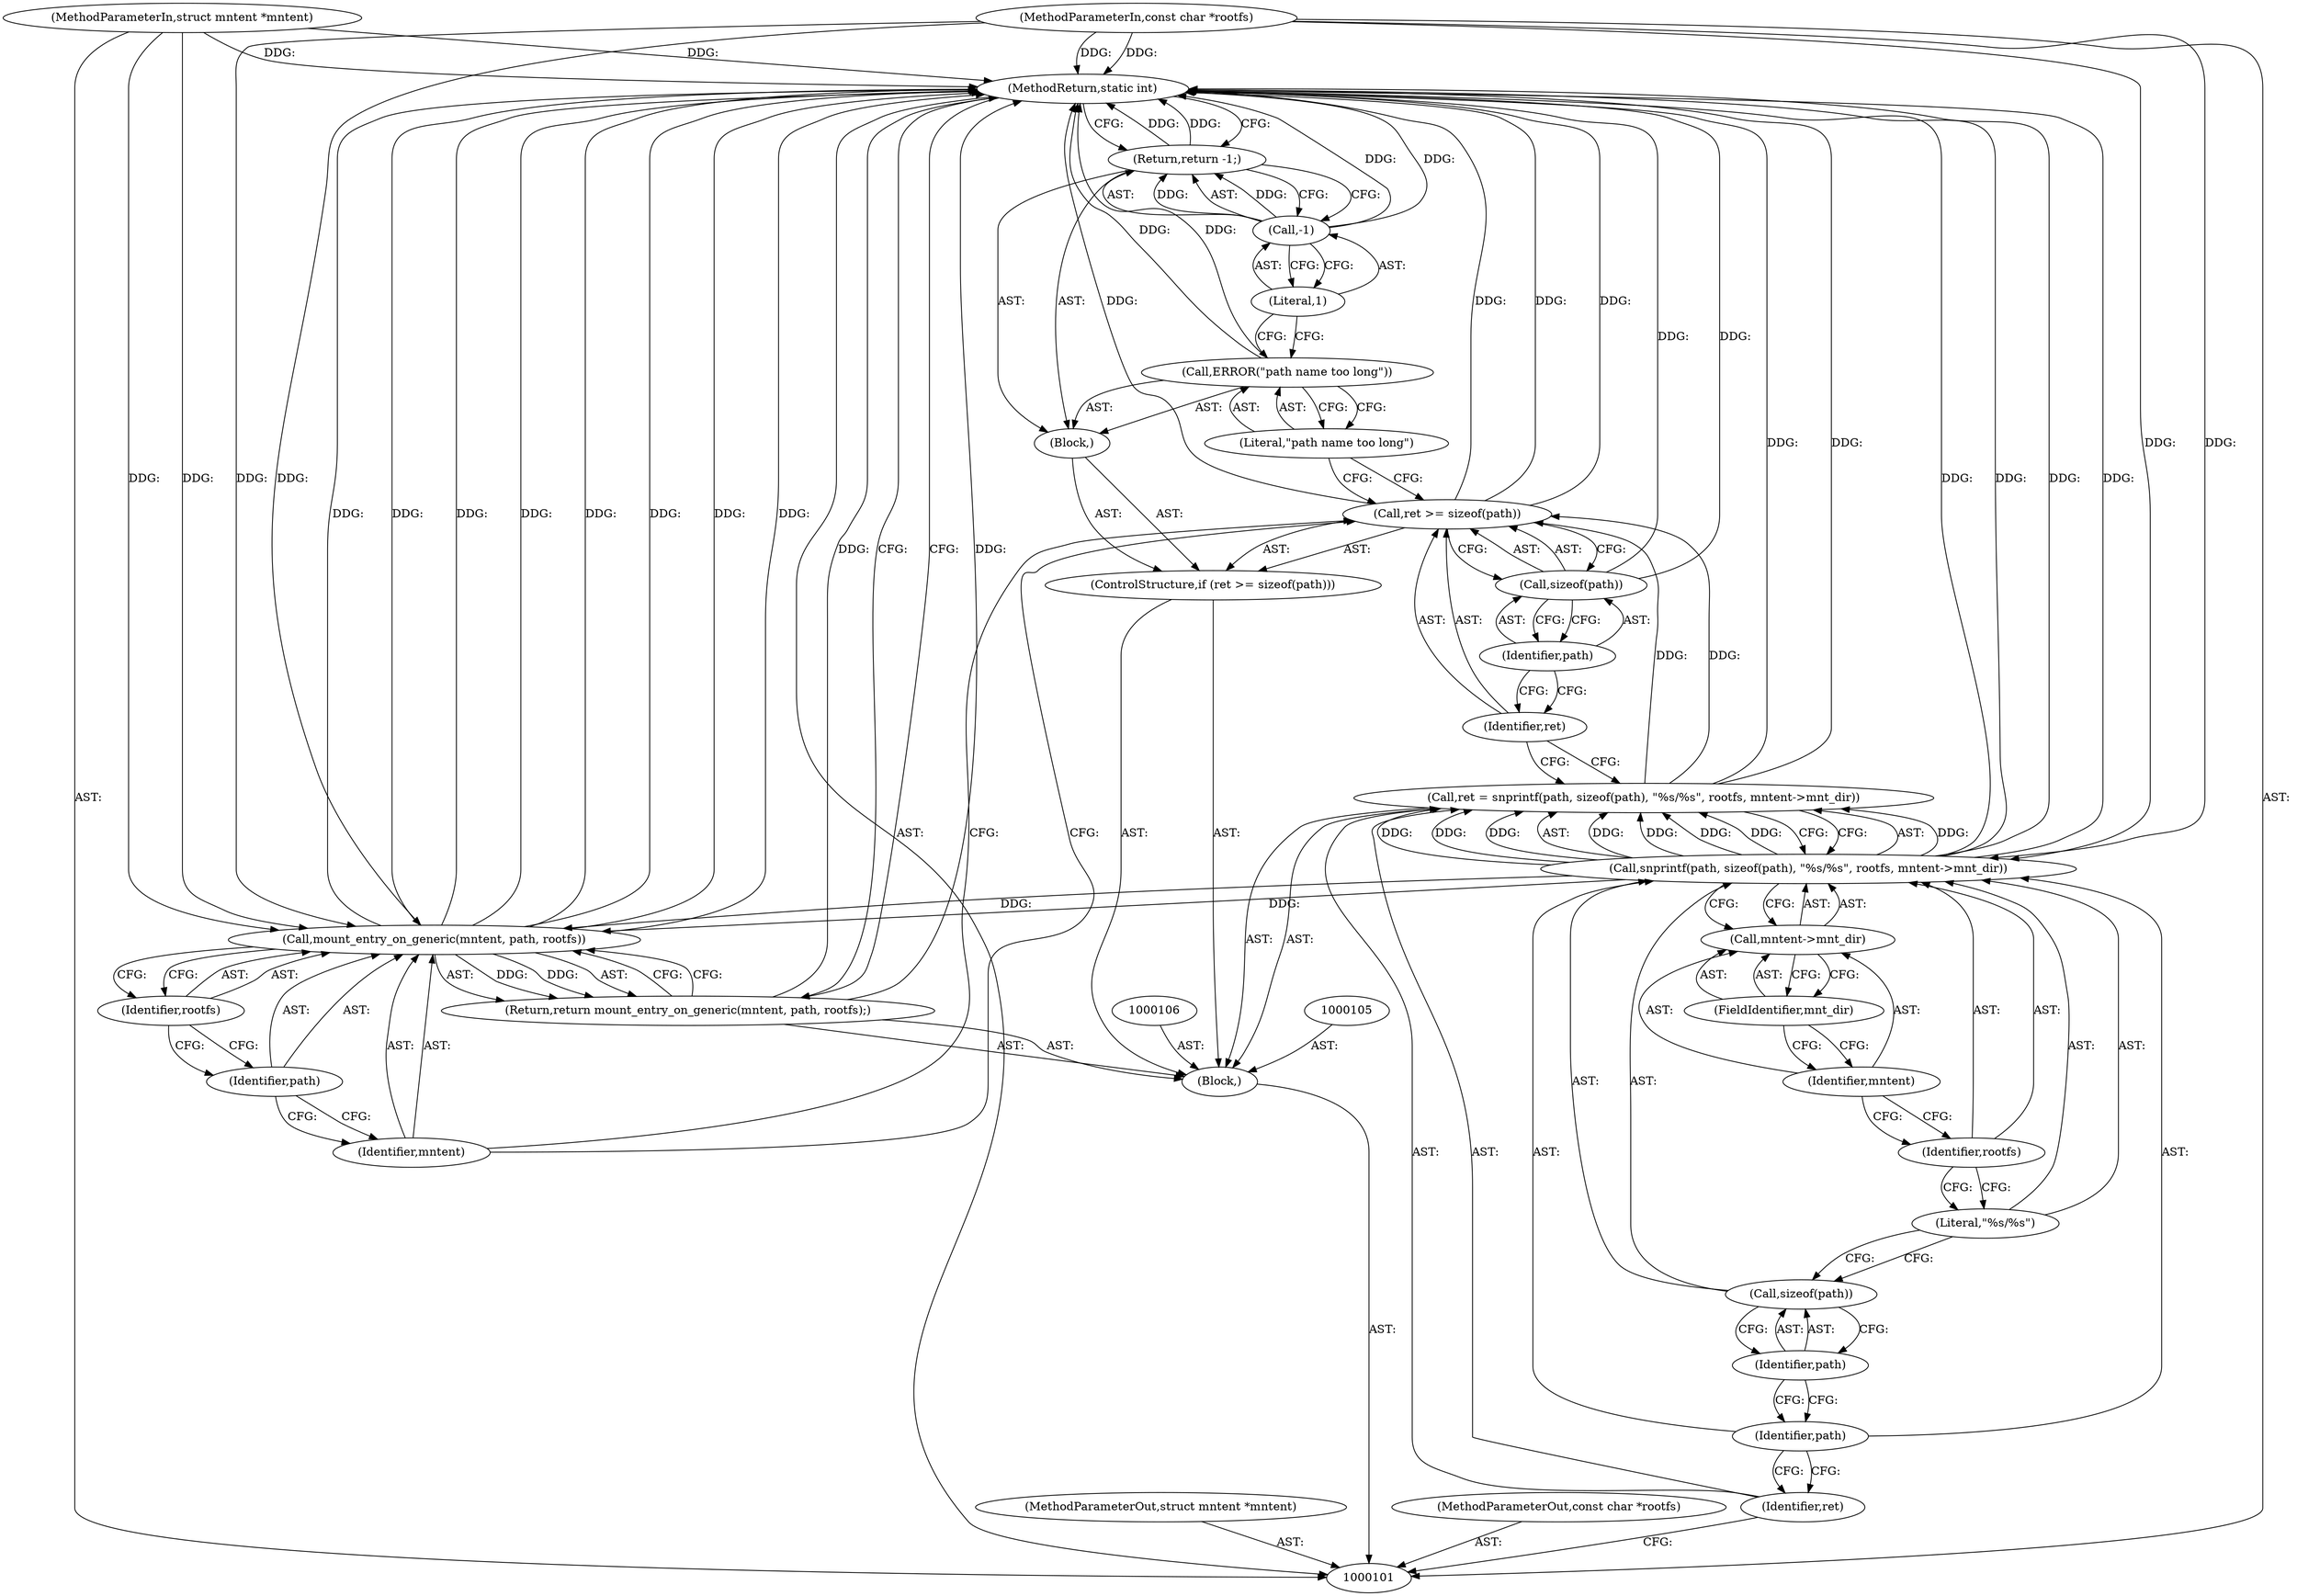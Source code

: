 digraph "0_lxc_592fd47a6245508b79fe6ac819fe6d3b2c1289be_8" {
"1000134" [label="(MethodReturn,static int)"];
"1000102" [label="(MethodParameterIn,struct mntent *mntent)"];
"1000184" [label="(MethodParameterOut,struct mntent *mntent)"];
"1000124" [label="(Call,ERROR(\"path name too long\"))"];
"1000125" [label="(Literal,\"path name too long\")"];
"1000127" [label="(Call,-1)"];
"1000128" [label="(Literal,1)"];
"1000126" [label="(Return,return -1;)"];
"1000129" [label="(Return,return mount_entry_on_generic(mntent, path, rootfs);)"];
"1000131" [label="(Identifier,mntent)"];
"1000132" [label="(Identifier,path)"];
"1000133" [label="(Identifier,rootfs)"];
"1000130" [label="(Call,mount_entry_on_generic(mntent, path, rootfs))"];
"1000103" [label="(MethodParameterIn,const char *rootfs)"];
"1000185" [label="(MethodParameterOut,const char *rootfs)"];
"1000104" [label="(Block,)"];
"1000107" [label="(Call,ret = snprintf(path, sizeof(path), \"%s/%s\", rootfs, mntent->mnt_dir))"];
"1000108" [label="(Identifier,ret)"];
"1000110" [label="(Identifier,path)"];
"1000111" [label="(Call,sizeof(path))"];
"1000112" [label="(Identifier,path)"];
"1000113" [label="(Literal,\"%s/%s\")"];
"1000114" [label="(Identifier,rootfs)"];
"1000115" [label="(Call,mntent->mnt_dir)"];
"1000116" [label="(Identifier,mntent)"];
"1000117" [label="(FieldIdentifier,mnt_dir)"];
"1000109" [label="(Call,snprintf(path, sizeof(path), \"%s/%s\", rootfs, mntent->mnt_dir))"];
"1000118" [label="(ControlStructure,if (ret >= sizeof(path)))"];
"1000121" [label="(Call,sizeof(path))"];
"1000122" [label="(Identifier,path)"];
"1000123" [label="(Block,)"];
"1000119" [label="(Call,ret >= sizeof(path))"];
"1000120" [label="(Identifier,ret)"];
"1000134" -> "1000101"  [label="AST: "];
"1000134" -> "1000126"  [label="CFG: "];
"1000134" -> "1000129"  [label="CFG: "];
"1000130" -> "1000134"  [label="DDG: "];
"1000130" -> "1000134"  [label="DDG: "];
"1000130" -> "1000134"  [label="DDG: "];
"1000130" -> "1000134"  [label="DDG: "];
"1000109" -> "1000134"  [label="DDG: "];
"1000109" -> "1000134"  [label="DDG: "];
"1000103" -> "1000134"  [label="DDG: "];
"1000127" -> "1000134"  [label="DDG: "];
"1000119" -> "1000134"  [label="DDG: "];
"1000119" -> "1000134"  [label="DDG: "];
"1000121" -> "1000134"  [label="DDG: "];
"1000107" -> "1000134"  [label="DDG: "];
"1000102" -> "1000134"  [label="DDG: "];
"1000124" -> "1000134"  [label="DDG: "];
"1000126" -> "1000134"  [label="DDG: "];
"1000129" -> "1000134"  [label="DDG: "];
"1000102" -> "1000101"  [label="AST: "];
"1000102" -> "1000134"  [label="DDG: "];
"1000102" -> "1000130"  [label="DDG: "];
"1000184" -> "1000101"  [label="AST: "];
"1000124" -> "1000123"  [label="AST: "];
"1000124" -> "1000125"  [label="CFG: "];
"1000125" -> "1000124"  [label="AST: "];
"1000128" -> "1000124"  [label="CFG: "];
"1000124" -> "1000134"  [label="DDG: "];
"1000125" -> "1000124"  [label="AST: "];
"1000125" -> "1000119"  [label="CFG: "];
"1000124" -> "1000125"  [label="CFG: "];
"1000127" -> "1000126"  [label="AST: "];
"1000127" -> "1000128"  [label="CFG: "];
"1000128" -> "1000127"  [label="AST: "];
"1000126" -> "1000127"  [label="CFG: "];
"1000127" -> "1000134"  [label="DDG: "];
"1000127" -> "1000126"  [label="DDG: "];
"1000128" -> "1000127"  [label="AST: "];
"1000128" -> "1000124"  [label="CFG: "];
"1000127" -> "1000128"  [label="CFG: "];
"1000126" -> "1000123"  [label="AST: "];
"1000126" -> "1000127"  [label="CFG: "];
"1000127" -> "1000126"  [label="AST: "];
"1000134" -> "1000126"  [label="CFG: "];
"1000126" -> "1000134"  [label="DDG: "];
"1000127" -> "1000126"  [label="DDG: "];
"1000129" -> "1000104"  [label="AST: "];
"1000129" -> "1000130"  [label="CFG: "];
"1000130" -> "1000129"  [label="AST: "];
"1000134" -> "1000129"  [label="CFG: "];
"1000129" -> "1000134"  [label="DDG: "];
"1000130" -> "1000129"  [label="DDG: "];
"1000131" -> "1000130"  [label="AST: "];
"1000131" -> "1000119"  [label="CFG: "];
"1000132" -> "1000131"  [label="CFG: "];
"1000132" -> "1000130"  [label="AST: "];
"1000132" -> "1000131"  [label="CFG: "];
"1000133" -> "1000132"  [label="CFG: "];
"1000133" -> "1000130"  [label="AST: "];
"1000133" -> "1000132"  [label="CFG: "];
"1000130" -> "1000133"  [label="CFG: "];
"1000130" -> "1000129"  [label="AST: "];
"1000130" -> "1000133"  [label="CFG: "];
"1000131" -> "1000130"  [label="AST: "];
"1000132" -> "1000130"  [label="AST: "];
"1000133" -> "1000130"  [label="AST: "];
"1000129" -> "1000130"  [label="CFG: "];
"1000130" -> "1000134"  [label="DDG: "];
"1000130" -> "1000134"  [label="DDG: "];
"1000130" -> "1000134"  [label="DDG: "];
"1000130" -> "1000134"  [label="DDG: "];
"1000130" -> "1000129"  [label="DDG: "];
"1000102" -> "1000130"  [label="DDG: "];
"1000109" -> "1000130"  [label="DDG: "];
"1000103" -> "1000130"  [label="DDG: "];
"1000103" -> "1000101"  [label="AST: "];
"1000103" -> "1000134"  [label="DDG: "];
"1000103" -> "1000109"  [label="DDG: "];
"1000103" -> "1000130"  [label="DDG: "];
"1000185" -> "1000101"  [label="AST: "];
"1000104" -> "1000101"  [label="AST: "];
"1000105" -> "1000104"  [label="AST: "];
"1000106" -> "1000104"  [label="AST: "];
"1000107" -> "1000104"  [label="AST: "];
"1000118" -> "1000104"  [label="AST: "];
"1000129" -> "1000104"  [label="AST: "];
"1000107" -> "1000104"  [label="AST: "];
"1000107" -> "1000109"  [label="CFG: "];
"1000108" -> "1000107"  [label="AST: "];
"1000109" -> "1000107"  [label="AST: "];
"1000120" -> "1000107"  [label="CFG: "];
"1000107" -> "1000134"  [label="DDG: "];
"1000109" -> "1000107"  [label="DDG: "];
"1000109" -> "1000107"  [label="DDG: "];
"1000109" -> "1000107"  [label="DDG: "];
"1000109" -> "1000107"  [label="DDG: "];
"1000107" -> "1000119"  [label="DDG: "];
"1000108" -> "1000107"  [label="AST: "];
"1000108" -> "1000101"  [label="CFG: "];
"1000110" -> "1000108"  [label="CFG: "];
"1000110" -> "1000109"  [label="AST: "];
"1000110" -> "1000108"  [label="CFG: "];
"1000112" -> "1000110"  [label="CFG: "];
"1000111" -> "1000109"  [label="AST: "];
"1000111" -> "1000112"  [label="CFG: "];
"1000112" -> "1000111"  [label="AST: "];
"1000113" -> "1000111"  [label="CFG: "];
"1000112" -> "1000111"  [label="AST: "];
"1000112" -> "1000110"  [label="CFG: "];
"1000111" -> "1000112"  [label="CFG: "];
"1000113" -> "1000109"  [label="AST: "];
"1000113" -> "1000111"  [label="CFG: "];
"1000114" -> "1000113"  [label="CFG: "];
"1000114" -> "1000109"  [label="AST: "];
"1000114" -> "1000113"  [label="CFG: "];
"1000116" -> "1000114"  [label="CFG: "];
"1000115" -> "1000109"  [label="AST: "];
"1000115" -> "1000117"  [label="CFG: "];
"1000116" -> "1000115"  [label="AST: "];
"1000117" -> "1000115"  [label="AST: "];
"1000109" -> "1000115"  [label="CFG: "];
"1000116" -> "1000115"  [label="AST: "];
"1000116" -> "1000114"  [label="CFG: "];
"1000117" -> "1000116"  [label="CFG: "];
"1000117" -> "1000115"  [label="AST: "];
"1000117" -> "1000116"  [label="CFG: "];
"1000115" -> "1000117"  [label="CFG: "];
"1000109" -> "1000107"  [label="AST: "];
"1000109" -> "1000115"  [label="CFG: "];
"1000110" -> "1000109"  [label="AST: "];
"1000111" -> "1000109"  [label="AST: "];
"1000113" -> "1000109"  [label="AST: "];
"1000114" -> "1000109"  [label="AST: "];
"1000115" -> "1000109"  [label="AST: "];
"1000107" -> "1000109"  [label="CFG: "];
"1000109" -> "1000134"  [label="DDG: "];
"1000109" -> "1000134"  [label="DDG: "];
"1000109" -> "1000107"  [label="DDG: "];
"1000109" -> "1000107"  [label="DDG: "];
"1000109" -> "1000107"  [label="DDG: "];
"1000109" -> "1000107"  [label="DDG: "];
"1000103" -> "1000109"  [label="DDG: "];
"1000109" -> "1000130"  [label="DDG: "];
"1000118" -> "1000104"  [label="AST: "];
"1000119" -> "1000118"  [label="AST: "];
"1000123" -> "1000118"  [label="AST: "];
"1000121" -> "1000119"  [label="AST: "];
"1000121" -> "1000122"  [label="CFG: "];
"1000122" -> "1000121"  [label="AST: "];
"1000119" -> "1000121"  [label="CFG: "];
"1000121" -> "1000134"  [label="DDG: "];
"1000122" -> "1000121"  [label="AST: "];
"1000122" -> "1000120"  [label="CFG: "];
"1000121" -> "1000122"  [label="CFG: "];
"1000123" -> "1000118"  [label="AST: "];
"1000124" -> "1000123"  [label="AST: "];
"1000126" -> "1000123"  [label="AST: "];
"1000119" -> "1000118"  [label="AST: "];
"1000119" -> "1000121"  [label="CFG: "];
"1000120" -> "1000119"  [label="AST: "];
"1000121" -> "1000119"  [label="AST: "];
"1000125" -> "1000119"  [label="CFG: "];
"1000131" -> "1000119"  [label="CFG: "];
"1000119" -> "1000134"  [label="DDG: "];
"1000119" -> "1000134"  [label="DDG: "];
"1000107" -> "1000119"  [label="DDG: "];
"1000120" -> "1000119"  [label="AST: "];
"1000120" -> "1000107"  [label="CFG: "];
"1000122" -> "1000120"  [label="CFG: "];
}

